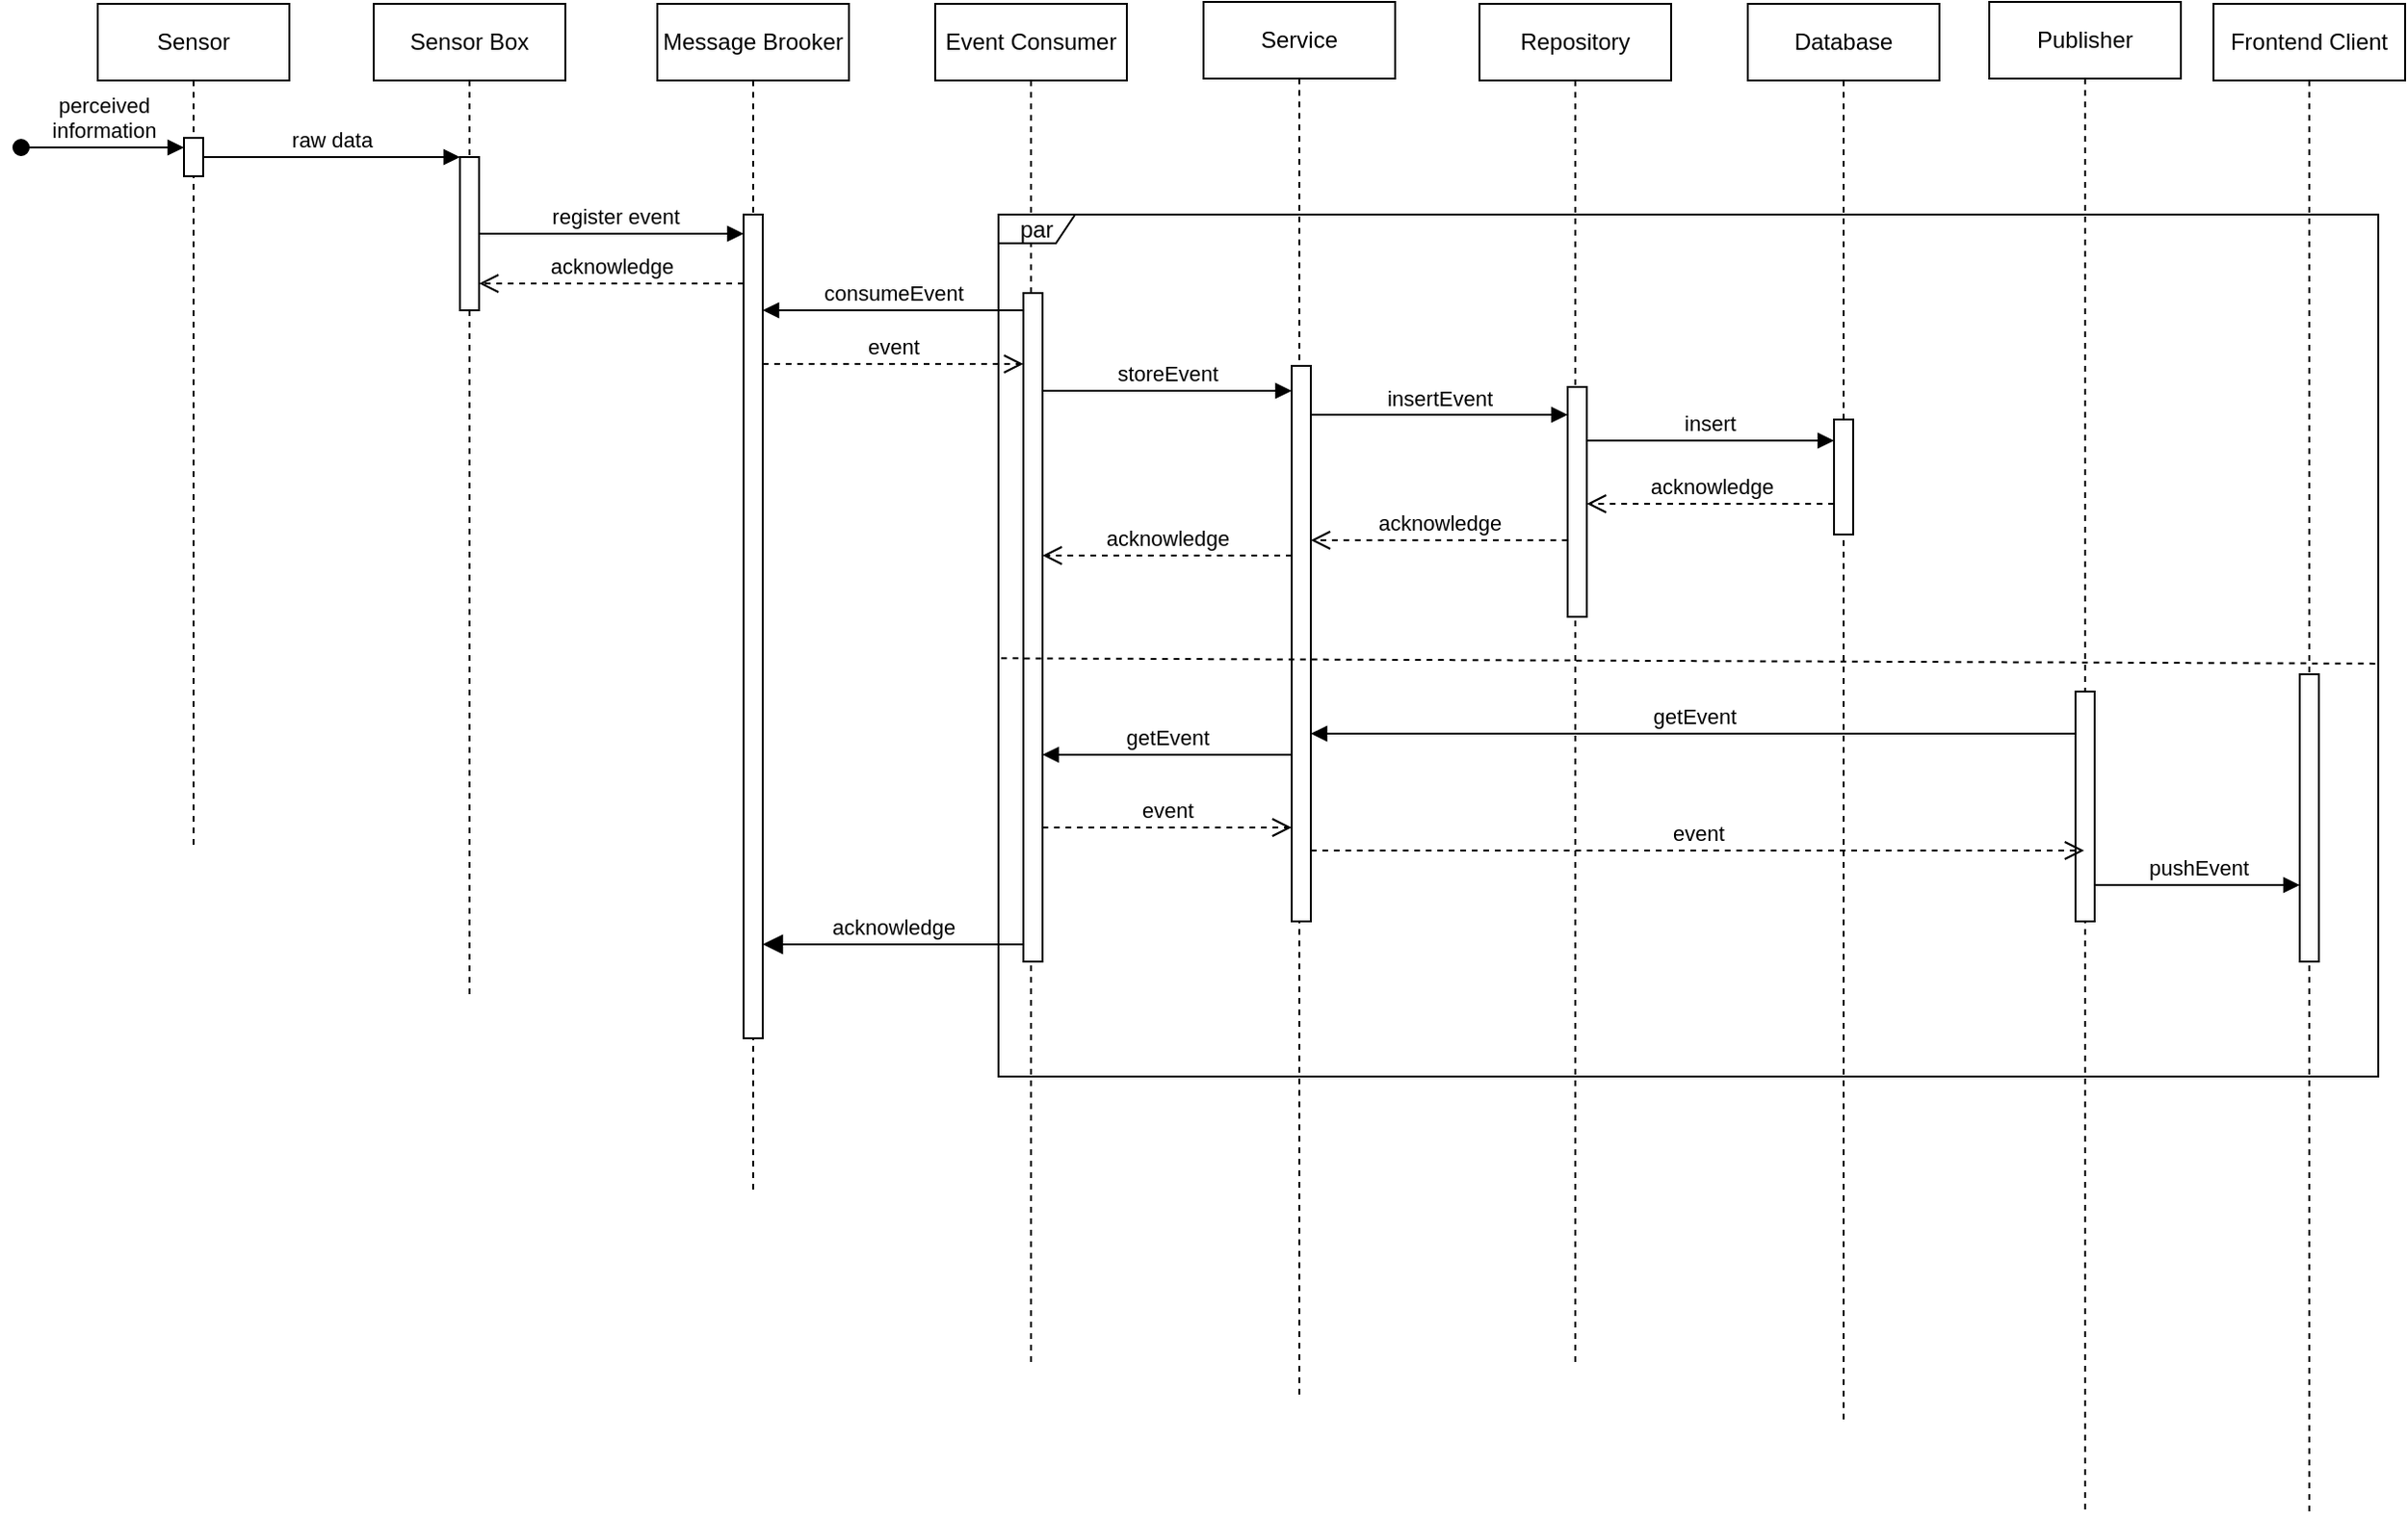 <mxfile version="22.1.0" type="device">
  <diagram name="Page-1" id="2YBvvXClWsGukQMizWep">
    <mxGraphModel dx="2214" dy="811" grid="1" gridSize="10" guides="1" tooltips="1" connect="1" arrows="1" fold="1" page="1" pageScale="1" pageWidth="850" pageHeight="1100" math="0" shadow="0">
      <root>
        <mxCell id="0" />
        <mxCell id="1" parent="0" />
        <mxCell id="aM9ryv3xv72pqoxQDRHE-1" value="Sensor" style="shape=umlLifeline;perimeter=lifelinePerimeter;whiteSpace=wrap;html=1;container=0;dropTarget=0;collapsible=0;recursiveResize=0;outlineConnect=0;portConstraint=eastwest;newEdgeStyle={&quot;edgeStyle&quot;:&quot;elbowEdgeStyle&quot;,&quot;elbow&quot;:&quot;vertical&quot;,&quot;curved&quot;:0,&quot;rounded&quot;:0};" parent="1" vertex="1">
          <mxGeometry x="40" y="40" width="100" height="440" as="geometry" />
        </mxCell>
        <mxCell id="aM9ryv3xv72pqoxQDRHE-2" value="" style="html=1;points=[];perimeter=orthogonalPerimeter;outlineConnect=0;targetShapes=umlLifeline;portConstraint=eastwest;newEdgeStyle={&quot;edgeStyle&quot;:&quot;elbowEdgeStyle&quot;,&quot;elbow&quot;:&quot;vertical&quot;,&quot;curved&quot;:0,&quot;rounded&quot;:0};" parent="aM9ryv3xv72pqoxQDRHE-1" vertex="1">
          <mxGeometry x="45" y="70" width="10" height="20" as="geometry" />
        </mxCell>
        <mxCell id="aM9ryv3xv72pqoxQDRHE-3" value="perceived &lt;br&gt;information" style="html=1;verticalAlign=bottom;startArrow=oval;endArrow=block;startSize=8;edgeStyle=elbowEdgeStyle;elbow=vertical;curved=0;rounded=0;" parent="aM9ryv3xv72pqoxQDRHE-1" edge="1">
          <mxGeometry relative="1" as="geometry">
            <mxPoint x="-40" y="75" as="sourcePoint" />
            <mxPoint x="45" y="75" as="targetPoint" />
          </mxGeometry>
        </mxCell>
        <mxCell id="aM9ryv3xv72pqoxQDRHE-5" value="Sensor Box" style="shape=umlLifeline;perimeter=lifelinePerimeter;whiteSpace=wrap;html=1;container=0;dropTarget=0;collapsible=0;recursiveResize=0;outlineConnect=0;portConstraint=eastwest;newEdgeStyle={&quot;edgeStyle&quot;:&quot;elbowEdgeStyle&quot;,&quot;elbow&quot;:&quot;vertical&quot;,&quot;curved&quot;:0,&quot;rounded&quot;:0};" parent="1" vertex="1">
          <mxGeometry x="184" y="40" width="100" height="520" as="geometry" />
        </mxCell>
        <mxCell id="aM9ryv3xv72pqoxQDRHE-6" value="" style="html=1;points=[];perimeter=orthogonalPerimeter;outlineConnect=0;targetShapes=umlLifeline;portConstraint=eastwest;newEdgeStyle={&quot;edgeStyle&quot;:&quot;elbowEdgeStyle&quot;,&quot;elbow&quot;:&quot;vertical&quot;,&quot;curved&quot;:0,&quot;rounded&quot;:0};" parent="aM9ryv3xv72pqoxQDRHE-5" vertex="1">
          <mxGeometry x="45" y="80" width="10" height="80" as="geometry" />
        </mxCell>
        <mxCell id="aM9ryv3xv72pqoxQDRHE-7" value="raw data" style="html=1;verticalAlign=bottom;endArrow=block;edgeStyle=elbowEdgeStyle;elbow=vertical;curved=0;rounded=0;" parent="1" source="aM9ryv3xv72pqoxQDRHE-2" target="aM9ryv3xv72pqoxQDRHE-6" edge="1">
          <mxGeometry relative="1" as="geometry">
            <mxPoint x="195" y="130" as="sourcePoint" />
            <Array as="points">
              <mxPoint x="180" y="120" />
            </Array>
          </mxGeometry>
        </mxCell>
        <mxCell id="aM9ryv3xv72pqoxQDRHE-8" value="acknowledge" style="html=1;verticalAlign=bottom;endArrow=open;dashed=1;endSize=8;edgeStyle=elbowEdgeStyle;elbow=horizontal;curved=0;rounded=0;" parent="1" edge="1">
          <mxGeometry relative="1" as="geometry">
            <mxPoint x="817" y="301" as="targetPoint" />
            <Array as="points">
              <mxPoint x="880" y="301" />
            </Array>
            <mxPoint x="946" y="301" as="sourcePoint" />
          </mxGeometry>
        </mxCell>
        <mxCell id="_dhNcksoIE_Lo7grJNJL-1" value="Message Brooker" style="shape=umlLifeline;perimeter=lifelinePerimeter;whiteSpace=wrap;html=1;container=0;dropTarget=0;collapsible=0;recursiveResize=0;outlineConnect=0;portConstraint=eastwest;newEdgeStyle={&quot;edgeStyle&quot;:&quot;elbowEdgeStyle&quot;,&quot;elbow&quot;:&quot;vertical&quot;,&quot;curved&quot;:0,&quot;rounded&quot;:0};" parent="1" vertex="1">
          <mxGeometry x="332" y="40" width="100" height="620" as="geometry" />
        </mxCell>
        <mxCell id="_dhNcksoIE_Lo7grJNJL-2" value="" style="html=1;points=[];perimeter=orthogonalPerimeter;outlineConnect=0;targetShapes=umlLifeline;portConstraint=eastwest;newEdgeStyle={&quot;edgeStyle&quot;:&quot;elbowEdgeStyle&quot;,&quot;elbow&quot;:&quot;vertical&quot;,&quot;curved&quot;:0,&quot;rounded&quot;:0};" parent="_dhNcksoIE_Lo7grJNJL-1" vertex="1">
          <mxGeometry x="45" y="110" width="10" height="430" as="geometry" />
        </mxCell>
        <mxCell id="_dhNcksoIE_Lo7grJNJL-3" value="Event Consumer" style="shape=umlLifeline;perimeter=lifelinePerimeter;whiteSpace=wrap;html=1;container=0;dropTarget=0;collapsible=0;recursiveResize=0;outlineConnect=0;portConstraint=eastwest;newEdgeStyle={&quot;edgeStyle&quot;:&quot;elbowEdgeStyle&quot;,&quot;elbow&quot;:&quot;vertical&quot;,&quot;curved&quot;:0,&quot;rounded&quot;:0};" parent="1" vertex="1">
          <mxGeometry x="477" y="40" width="100" height="710" as="geometry" />
        </mxCell>
        <mxCell id="_dhNcksoIE_Lo7grJNJL-4" value="" style="html=1;points=[];perimeter=orthogonalPerimeter;outlineConnect=0;targetShapes=umlLifeline;portConstraint=eastwest;newEdgeStyle={&quot;edgeStyle&quot;:&quot;elbowEdgeStyle&quot;,&quot;elbow&quot;:&quot;vertical&quot;,&quot;curved&quot;:0,&quot;rounded&quot;:0};" parent="_dhNcksoIE_Lo7grJNJL-3" vertex="1">
          <mxGeometry x="46" y="151" width="10" height="349" as="geometry" />
        </mxCell>
        <mxCell id="_dhNcksoIE_Lo7grJNJL-5" value="Database" style="shape=umlLifeline;perimeter=lifelinePerimeter;whiteSpace=wrap;html=1;container=0;dropTarget=0;collapsible=0;recursiveResize=0;outlineConnect=0;portConstraint=eastwest;newEdgeStyle={&quot;edgeStyle&quot;:&quot;elbowEdgeStyle&quot;,&quot;elbow&quot;:&quot;vertical&quot;,&quot;curved&quot;:0,&quot;rounded&quot;:0};" parent="1" vertex="1">
          <mxGeometry x="901" y="40" width="100" height="740" as="geometry" />
        </mxCell>
        <mxCell id="_dhNcksoIE_Lo7grJNJL-6" value="" style="html=1;points=[];perimeter=orthogonalPerimeter;outlineConnect=0;targetShapes=umlLifeline;portConstraint=eastwest;newEdgeStyle={&quot;edgeStyle&quot;:&quot;elbowEdgeStyle&quot;,&quot;elbow&quot;:&quot;vertical&quot;,&quot;curved&quot;:0,&quot;rounded&quot;:0};" parent="_dhNcksoIE_Lo7grJNJL-5" vertex="1">
          <mxGeometry x="45" y="217" width="10" height="60" as="geometry" />
        </mxCell>
        <mxCell id="_dhNcksoIE_Lo7grJNJL-12" value="register event" style="html=1;verticalAlign=bottom;endArrow=block;edgeStyle=elbowEdgeStyle;elbow=horizontal;curved=0;rounded=0;" parent="1" source="aM9ryv3xv72pqoxQDRHE-6" edge="1" target="_dhNcksoIE_Lo7grJNJL-2">
          <mxGeometry x="0.029" relative="1" as="geometry">
            <mxPoint x="280" y="160" as="sourcePoint" />
            <Array as="points">
              <mxPoint x="355" y="160" />
            </Array>
            <mxPoint x="440" y="160" as="targetPoint" />
            <mxPoint as="offset" />
          </mxGeometry>
        </mxCell>
        <mxCell id="_dhNcksoIE_Lo7grJNJL-15" value="acknowledge" style="html=1;verticalAlign=bottom;endArrow=block;endSize=8;edgeStyle=elbowEdgeStyle;elbow=vertical;curved=0;rounded=0;startArrow=none;startFill=0;endFill=1;" parent="1" edge="1" target="_dhNcksoIE_Lo7grJNJL-2" source="_dhNcksoIE_Lo7grJNJL-4">
          <mxGeometry relative="1" as="geometry">
            <mxPoint x="387" y="531" as="targetPoint" />
            <Array as="points">
              <mxPoint x="450" y="531" />
            </Array>
            <mxPoint x="523" y="531" as="sourcePoint" />
          </mxGeometry>
        </mxCell>
        <mxCell id="_dhNcksoIE_Lo7grJNJL-14" value="insert" style="html=1;verticalAlign=bottom;endArrow=block;edgeStyle=elbowEdgeStyle;elbow=vertical;curved=0;rounded=0;" parent="1" edge="1" target="_dhNcksoIE_Lo7grJNJL-6">
          <mxGeometry x="-0.006" relative="1" as="geometry">
            <mxPoint x="817" y="268" as="sourcePoint" />
            <Array as="points">
              <mxPoint x="880" y="268" />
            </Array>
            <mxPoint x="630" y="268" as="targetPoint" />
            <mxPoint as="offset" />
          </mxGeometry>
        </mxCell>
        <mxCell id="DP75fF8Jr5dGQzx0_t3y-1" value="Repository" style="shape=umlLifeline;perimeter=lifelinePerimeter;whiteSpace=wrap;html=1;container=0;dropTarget=0;collapsible=0;recursiveResize=0;outlineConnect=0;portConstraint=eastwest;newEdgeStyle={&quot;edgeStyle&quot;:&quot;elbowEdgeStyle&quot;,&quot;elbow&quot;:&quot;vertical&quot;,&quot;curved&quot;:0,&quot;rounded&quot;:0};" vertex="1" parent="1">
          <mxGeometry x="761" y="40" width="100" height="710" as="geometry" />
        </mxCell>
        <mxCell id="DP75fF8Jr5dGQzx0_t3y-2" value="" style="html=1;points=[];perimeter=orthogonalPerimeter;outlineConnect=0;targetShapes=umlLifeline;portConstraint=eastwest;newEdgeStyle={&quot;edgeStyle&quot;:&quot;elbowEdgeStyle&quot;,&quot;elbow&quot;:&quot;vertical&quot;,&quot;curved&quot;:0,&quot;rounded&quot;:0};" vertex="1" parent="DP75fF8Jr5dGQzx0_t3y-1">
          <mxGeometry x="46" y="200" width="10" height="120" as="geometry" />
        </mxCell>
        <mxCell id="DP75fF8Jr5dGQzx0_t3y-3" value="Service" style="shape=umlLifeline;perimeter=lifelinePerimeter;whiteSpace=wrap;html=1;container=0;dropTarget=0;collapsible=0;recursiveResize=0;outlineConnect=0;portConstraint=eastwest;newEdgeStyle={&quot;edgeStyle&quot;:&quot;elbowEdgeStyle&quot;,&quot;elbow&quot;:&quot;vertical&quot;,&quot;curved&quot;:0,&quot;rounded&quot;:0};" vertex="1" parent="1">
          <mxGeometry x="617" y="39" width="100" height="730" as="geometry" />
        </mxCell>
        <mxCell id="DP75fF8Jr5dGQzx0_t3y-4" value="" style="html=1;points=[];perimeter=orthogonalPerimeter;outlineConnect=0;targetShapes=umlLifeline;portConstraint=eastwest;newEdgeStyle={&quot;edgeStyle&quot;:&quot;elbowEdgeStyle&quot;,&quot;elbow&quot;:&quot;vertical&quot;,&quot;curved&quot;:0,&quot;rounded&quot;:0};" vertex="1" parent="DP75fF8Jr5dGQzx0_t3y-3">
          <mxGeometry x="46" y="190" width="10" height="290" as="geometry" />
        </mxCell>
        <mxCell id="DP75fF8Jr5dGQzx0_t3y-5" value="storeEvent" style="html=1;verticalAlign=bottom;endArrow=block;edgeStyle=elbowEdgeStyle;elbow=vertical;curved=0;rounded=0;" edge="1" parent="1" source="_dhNcksoIE_Lo7grJNJL-4" target="DP75fF8Jr5dGQzx0_t3y-4">
          <mxGeometry relative="1" as="geometry">
            <mxPoint x="534" y="242" as="sourcePoint" />
            <Array as="points">
              <mxPoint x="614" y="242" />
            </Array>
            <mxPoint x="676" y="242" as="targetPoint" />
          </mxGeometry>
        </mxCell>
        <mxCell id="DP75fF8Jr5dGQzx0_t3y-6" value="acknowledge" style="html=1;verticalAlign=bottom;endArrow=open;dashed=1;endSize=8;edgeStyle=elbowEdgeStyle;elbow=horizontal;curved=0;rounded=0;" edge="1" parent="1">
          <mxGeometry relative="1" as="geometry">
            <mxPoint x="239" y="186" as="targetPoint" />
            <Array as="points">
              <mxPoint x="303" y="186" />
            </Array>
            <mxPoint x="377" y="186" as="sourcePoint" />
          </mxGeometry>
        </mxCell>
        <mxCell id="DP75fF8Jr5dGQzx0_t3y-7" value="insertEvent" style="html=1;verticalAlign=bottom;endArrow=block;edgeStyle=elbowEdgeStyle;elbow=vertical;curved=0;rounded=0;" edge="1" parent="1" source="DP75fF8Jr5dGQzx0_t3y-4" target="DP75fF8Jr5dGQzx0_t3y-2">
          <mxGeometry relative="1" as="geometry">
            <mxPoint x="675" y="254.5" as="sourcePoint" />
            <Array as="points">
              <mxPoint x="756" y="254.5" />
            </Array>
            <mxPoint x="805" y="254.5" as="targetPoint" />
          </mxGeometry>
        </mxCell>
        <mxCell id="DP75fF8Jr5dGQzx0_t3y-8" value="acknowledge" style="html=1;verticalAlign=bottom;endArrow=open;dashed=1;endSize=8;edgeStyle=elbowEdgeStyle;elbow=horizontal;curved=0;rounded=0;" edge="1" parent="1" source="DP75fF8Jr5dGQzx0_t3y-2" target="DP75fF8Jr5dGQzx0_t3y-4">
          <mxGeometry relative="1" as="geometry">
            <mxPoint x="670" y="320" as="targetPoint" />
            <Array as="points">
              <mxPoint x="733" y="320" />
            </Array>
            <mxPoint x="799" y="320" as="sourcePoint" />
          </mxGeometry>
        </mxCell>
        <mxCell id="DP75fF8Jr5dGQzx0_t3y-9" value="acknowledge" style="html=1;verticalAlign=bottom;endArrow=open;dashed=1;endSize=8;edgeStyle=elbowEdgeStyle;elbow=horizontal;curved=0;rounded=0;" edge="1" parent="1">
          <mxGeometry relative="1" as="geometry">
            <mxPoint x="533" y="328" as="targetPoint" />
            <Array as="points">
              <mxPoint x="590" y="328" />
            </Array>
            <mxPoint x="663" y="328" as="sourcePoint" />
          </mxGeometry>
        </mxCell>
        <mxCell id="DP75fF8Jr5dGQzx0_t3y-10" value="par" style="shape=umlFrame;whiteSpace=wrap;html=1;pointerEvents=0;width=40;height=15;" vertex="1" parent="1">
          <mxGeometry x="510" y="150" width="720" height="450" as="geometry" />
        </mxCell>
        <mxCell id="DP75fF8Jr5dGQzx0_t3y-12" value="" style="endArrow=none;dashed=1;html=1;rounded=0;exitX=0.003;exitY=0.557;exitDx=0;exitDy=0;exitPerimeter=0;entryX=1;entryY=0.521;entryDx=0;entryDy=0;entryPerimeter=0;" edge="1" parent="1" target="DP75fF8Jr5dGQzx0_t3y-10">
          <mxGeometry width="50" height="50" relative="1" as="geometry">
            <mxPoint x="511.38" y="381.65" as="sourcePoint" />
            <mxPoint x="972.3" y="384.35" as="targetPoint" />
          </mxGeometry>
        </mxCell>
        <mxCell id="DP75fF8Jr5dGQzx0_t3y-14" value="Publisher" style="shape=umlLifeline;perimeter=lifelinePerimeter;whiteSpace=wrap;html=1;container=0;dropTarget=0;collapsible=0;recursiveResize=0;outlineConnect=0;portConstraint=eastwest;newEdgeStyle={&quot;edgeStyle&quot;:&quot;elbowEdgeStyle&quot;,&quot;elbow&quot;:&quot;vertical&quot;,&quot;curved&quot;:0,&quot;rounded&quot;:0};" vertex="1" parent="1">
          <mxGeometry x="1027" y="39" width="100" height="790" as="geometry" />
        </mxCell>
        <mxCell id="DP75fF8Jr5dGQzx0_t3y-15" value="" style="html=1;points=[];perimeter=orthogonalPerimeter;outlineConnect=0;targetShapes=umlLifeline;portConstraint=eastwest;newEdgeStyle={&quot;edgeStyle&quot;:&quot;elbowEdgeStyle&quot;,&quot;elbow&quot;:&quot;vertical&quot;,&quot;curved&quot;:0,&quot;rounded&quot;:0};" vertex="1" parent="DP75fF8Jr5dGQzx0_t3y-14">
          <mxGeometry x="45" y="360" width="10" height="120" as="geometry" />
        </mxCell>
        <mxCell id="DP75fF8Jr5dGQzx0_t3y-16" value="Frontend Client" style="shape=umlLifeline;perimeter=lifelinePerimeter;whiteSpace=wrap;html=1;container=0;dropTarget=0;collapsible=0;recursiveResize=0;outlineConnect=0;portConstraint=eastwest;newEdgeStyle={&quot;edgeStyle&quot;:&quot;elbowEdgeStyle&quot;,&quot;elbow&quot;:&quot;vertical&quot;,&quot;curved&quot;:0,&quot;rounded&quot;:0};" vertex="1" parent="1">
          <mxGeometry x="1144" y="40" width="100" height="790" as="geometry" />
        </mxCell>
        <mxCell id="DP75fF8Jr5dGQzx0_t3y-17" value="" style="html=1;points=[];perimeter=orthogonalPerimeter;outlineConnect=0;targetShapes=umlLifeline;portConstraint=eastwest;newEdgeStyle={&quot;edgeStyle&quot;:&quot;elbowEdgeStyle&quot;,&quot;elbow&quot;:&quot;vertical&quot;,&quot;curved&quot;:0,&quot;rounded&quot;:0};" vertex="1" parent="DP75fF8Jr5dGQzx0_t3y-16">
          <mxGeometry x="45" y="350" width="10" height="150" as="geometry" />
        </mxCell>
        <mxCell id="DP75fF8Jr5dGQzx0_t3y-21" value="getEvent" style="html=1;verticalAlign=bottom;endArrow=block;edgeStyle=elbowEdgeStyle;elbow=vertical;curved=0;rounded=0;" edge="1" parent="1">
          <mxGeometry relative="1" as="geometry">
            <mxPoint x="1072" y="421" as="sourcePoint" />
            <Array as="points">
              <mxPoint x="990" y="421" />
              <mxPoint x="740" y="431" />
              <mxPoint x="769" y="410.5" />
            </Array>
            <mxPoint x="673" y="421" as="targetPoint" />
          </mxGeometry>
        </mxCell>
        <mxCell id="_dhNcksoIE_Lo7grJNJL-13" value="consumeEvent" style="html=1;verticalAlign=bottom;endArrow=none;edgeStyle=elbowEdgeStyle;elbow=vertical;curved=0;rounded=0;startArrow=block;startFill=1;strokeColor=default;endFill=0;" parent="1" edge="1">
          <mxGeometry relative="1" as="geometry">
            <mxPoint x="387" y="200" as="sourcePoint" />
            <Array as="points" />
            <mxPoint x="523" y="200" as="targetPoint" />
          </mxGeometry>
        </mxCell>
        <mxCell id="DP75fF8Jr5dGQzx0_t3y-24" value="event" style="html=1;verticalAlign=bottom;endArrow=open;dashed=1;endSize=8;edgeStyle=elbowEdgeStyle;elbow=horizontal;curved=0;rounded=0;" edge="1" parent="1">
          <mxGeometry relative="1" as="geometry">
            <mxPoint x="523" y="228" as="targetPoint" />
            <Array as="points">
              <mxPoint x="437" y="228" />
            </Array>
            <mxPoint x="387" y="228" as="sourcePoint" />
          </mxGeometry>
        </mxCell>
        <mxCell id="DP75fF8Jr5dGQzx0_t3y-26" value="getEvent" style="html=1;verticalAlign=bottom;endArrow=block;edgeStyle=elbowEdgeStyle;elbow=vertical;curved=0;rounded=0;" edge="1" parent="1">
          <mxGeometry relative="1" as="geometry">
            <mxPoint x="663" y="432" as="sourcePoint" />
            <Array as="points">
              <mxPoint x="620" y="432" />
              <mxPoint x="630" y="432" />
              <mxPoint x="617" y="415" />
              <mxPoint x="646" y="394.5" />
            </Array>
            <mxPoint x="533" y="432" as="targetPoint" />
          </mxGeometry>
        </mxCell>
        <mxCell id="DP75fF8Jr5dGQzx0_t3y-29" value="pushEvent" style="html=1;verticalAlign=bottom;endArrow=block;edgeStyle=elbowEdgeStyle;elbow=horizontal;curved=0;rounded=0;" edge="1" parent="1" source="DP75fF8Jr5dGQzx0_t3y-15" target="DP75fF8Jr5dGQzx0_t3y-17">
          <mxGeometry relative="1" as="geometry">
            <mxPoint x="1177" y="560" as="sourcePoint" />
            <Array as="points">
              <mxPoint x="1140" y="500" />
              <mxPoint x="745" y="610" />
              <mxPoint x="774" y="589.5" />
            </Array>
            <mxPoint x="1070" y="560" as="targetPoint" />
          </mxGeometry>
        </mxCell>
        <mxCell id="DP75fF8Jr5dGQzx0_t3y-30" value="event" style="html=1;verticalAlign=bottom;endArrow=open;dashed=1;endSize=8;edgeStyle=elbowEdgeStyle;elbow=horizontal;curved=0;rounded=0;" edge="1" parent="1" source="_dhNcksoIE_Lo7grJNJL-4" target="DP75fF8Jr5dGQzx0_t3y-4">
          <mxGeometry relative="1" as="geometry">
            <mxPoint x="686" y="490" as="targetPoint" />
            <Array as="points">
              <mxPoint x="600" y="470" />
            </Array>
            <mxPoint x="550" y="490" as="sourcePoint" />
          </mxGeometry>
        </mxCell>
        <mxCell id="DP75fF8Jr5dGQzx0_t3y-31" value="event" style="html=1;verticalAlign=bottom;endArrow=open;dashed=1;endSize=8;edgeStyle=elbowEdgeStyle;elbow=horizontal;curved=0;rounded=0;" edge="1" parent="1">
          <mxGeometry relative="1" as="geometry">
            <mxPoint x="1076.5" y="482" as="targetPoint" />
            <Array as="points">
              <mxPoint x="798" y="482" />
            </Array>
            <mxPoint x="673" y="482" as="sourcePoint" />
          </mxGeometry>
        </mxCell>
      </root>
    </mxGraphModel>
  </diagram>
</mxfile>
